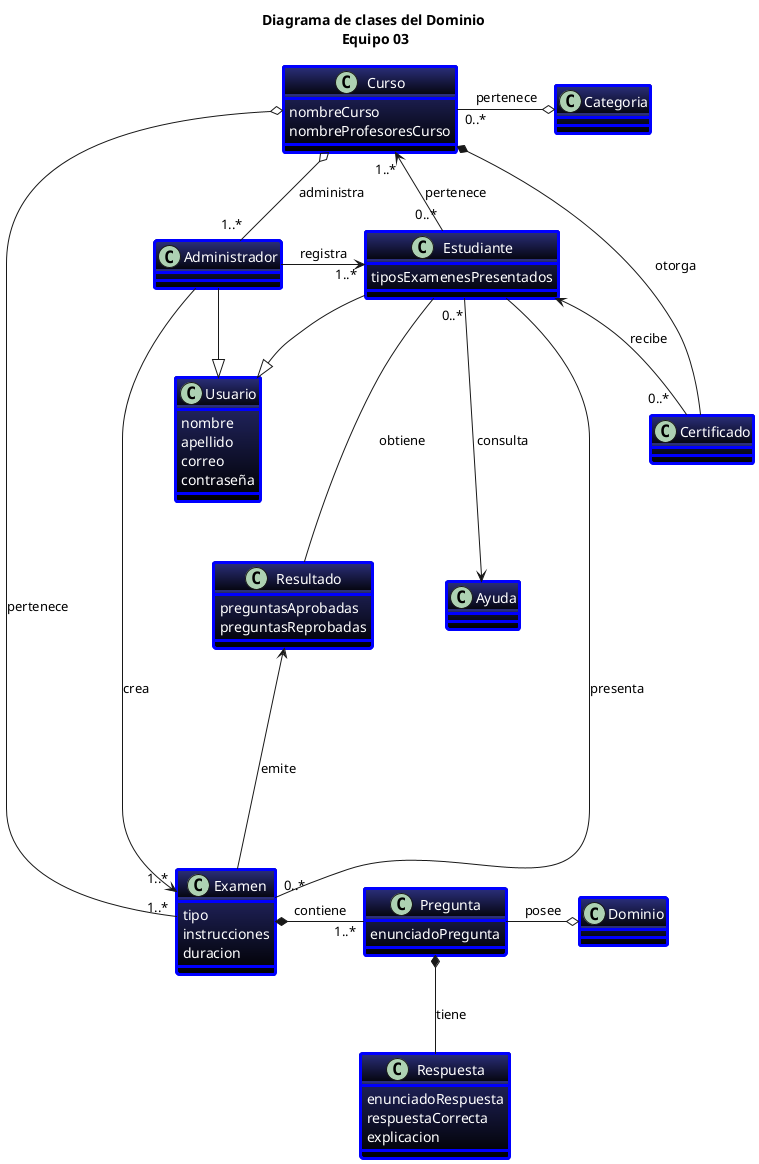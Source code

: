 @startuml "Diagrama de clases"

title "Diagrama de clases del Dominio\n Equipo 03"

skinparam Class{
  BackgroundColor 2B2F7B-black
  AttributeFontColor white
  BorderThickness 3
  BorderColor blue
}
class Usuario{
  nombre
  apellido
  correo
  contraseña 
}
class Administrador

class Estudiante{
  tiposExamenesPresentados
}

class Ayuda

class Curso{
  nombreCurso
  nombreProfesoresCurso
}
class Categoria

class Examen{
  tipo
  instrucciones
  duracion
}
class Resultado{
  preguntasAprobadas
  preguntasReprobadas
}

class Pregunta{
  enunciadoPregunta
}

class Dominio

class Respuesta{
  enunciadoRespuesta
  respuestaCorrecta
  explicacion
}
class Certificado{
}

Usuario <|-left- Administrador
Usuario <|-up- Estudiante

Administrador --> "1..*"Examen: crea
Administrador -right-> "     1..*"Estudiante: registra
Administrador "    1..*"-up-o Curso: administra

Estudiante "0..*"-right->"    1..*"Curso: pertenece
Estudiante -right- "0..*"Examen: presenta
Estudiante <-- "0..*   "Certificado: recibe
Estudiante "0..*"---> Ayuda: consulta
Estudiante --- Resultado: "obtiene          "

Examen *-right- "1..*"Pregunta: contiene
Examen -up---> Resultado: emite

Pregunta *-down- Respuesta: tiene
Pregunta -right-o Dominio: posee

Curso "0..*" -right-o Categoria: pertenece
Curso o----- "1..*"Examen: pertenece
Curso *- Certificado: otorga

@enduml
